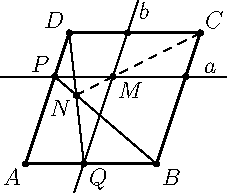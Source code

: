 import geometry;

size(4cm);

point
    pA = (0,0), pB = (3,0), pD = (1,3),
    pC = pB + pD - pA;

point pM = (2,2);

line
    la = parallel(pM, line(pA, pB)),
    lb = parallel(pM, line(pA, pD));

point
    pP = intersectionpoint(la, line(pA, pD)),
    pQ = intersectionpoint(lb, line(pA, pB)),
    pP1 = intersectionpoint(la, line(pB, pC)),
    pQ1 = intersectionpoint(lb, line(pC, pD)),
    pN = extension(pB, pP, pD, pQ);

draw(pA--pB--pC--pD--cycle, linewidth(1));

draw(la);
draw(lb);

draw(pD--pQ ^^ pB--pP);

draw(pC--pN, dashed);

dot(Label("$A$", pA, SW));
dot(Label("$B$", pB, SE));
dot(Label("$C$", pC, NE));
dot(Label("$D$", pD, NW));
dot(Label("$P$", pP, NW));
dot(Label("$Q$", pQ, SE));
dot(Label("$M$", pM, SE));
dot(Label("$N$", pN, SW));

dot(pP1);
dot(pQ1);
label("$a$", pP1, 2.5la.u + N);
label("$b$", pQ1, 2lb.u + E);

